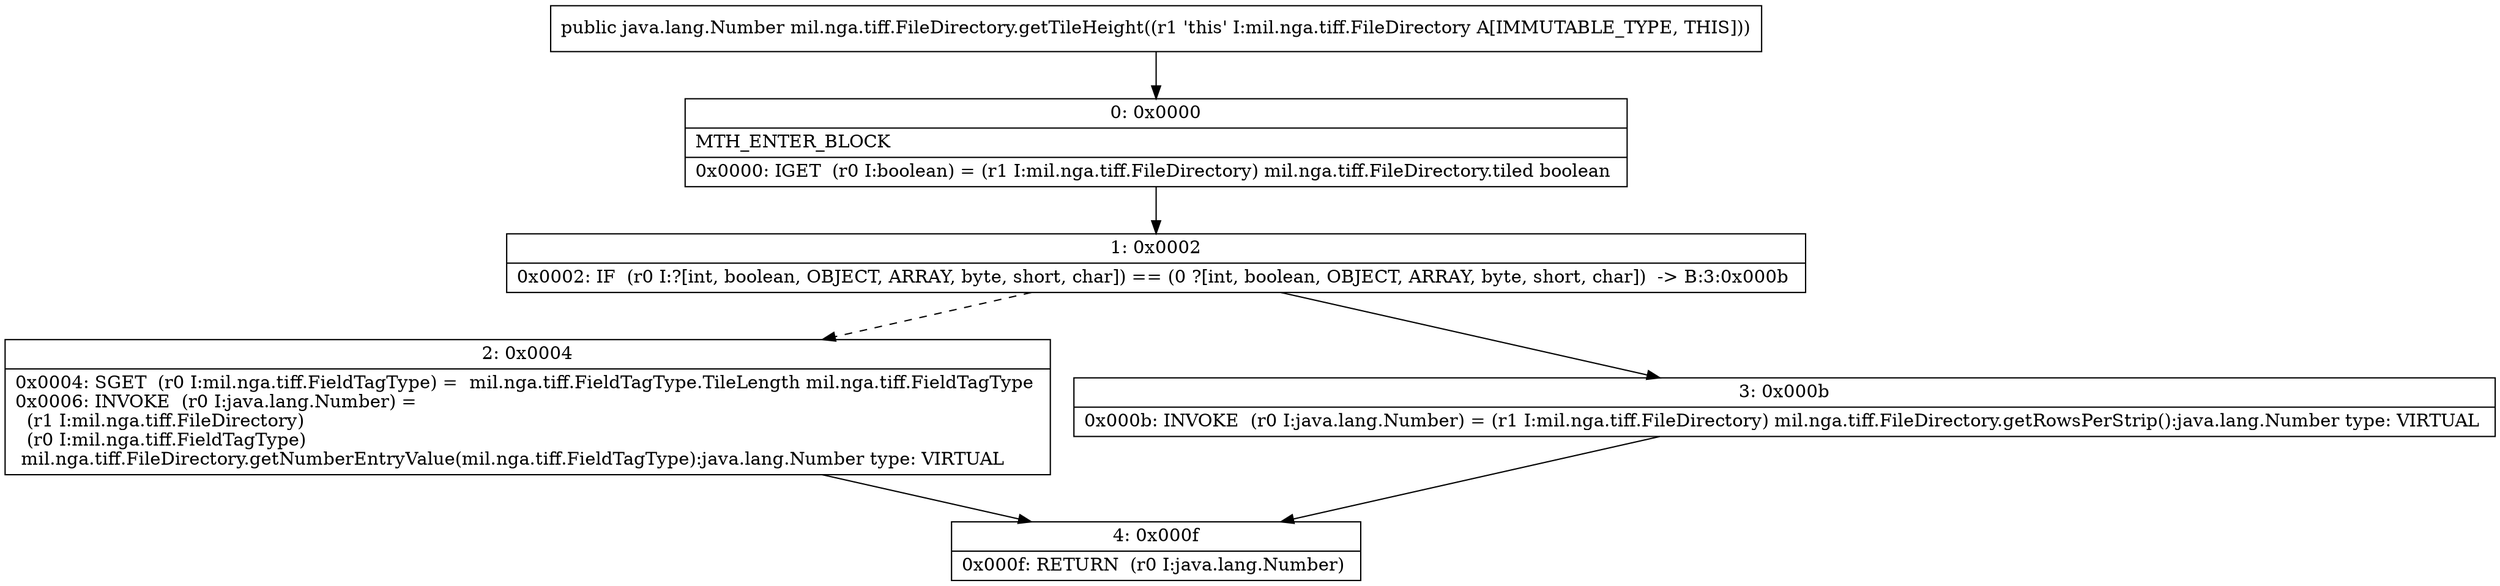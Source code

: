digraph "CFG formil.nga.tiff.FileDirectory.getTileHeight()Ljava\/lang\/Number;" {
Node_0 [shape=record,label="{0\:\ 0x0000|MTH_ENTER_BLOCK\l|0x0000: IGET  (r0 I:boolean) = (r1 I:mil.nga.tiff.FileDirectory) mil.nga.tiff.FileDirectory.tiled boolean \l}"];
Node_1 [shape=record,label="{1\:\ 0x0002|0x0002: IF  (r0 I:?[int, boolean, OBJECT, ARRAY, byte, short, char]) == (0 ?[int, boolean, OBJECT, ARRAY, byte, short, char])  \-\> B:3:0x000b \l}"];
Node_2 [shape=record,label="{2\:\ 0x0004|0x0004: SGET  (r0 I:mil.nga.tiff.FieldTagType) =  mil.nga.tiff.FieldTagType.TileLength mil.nga.tiff.FieldTagType \l0x0006: INVOKE  (r0 I:java.lang.Number) = \l  (r1 I:mil.nga.tiff.FileDirectory)\l  (r0 I:mil.nga.tiff.FieldTagType)\l mil.nga.tiff.FileDirectory.getNumberEntryValue(mil.nga.tiff.FieldTagType):java.lang.Number type: VIRTUAL \l}"];
Node_3 [shape=record,label="{3\:\ 0x000b|0x000b: INVOKE  (r0 I:java.lang.Number) = (r1 I:mil.nga.tiff.FileDirectory) mil.nga.tiff.FileDirectory.getRowsPerStrip():java.lang.Number type: VIRTUAL \l}"];
Node_4 [shape=record,label="{4\:\ 0x000f|0x000f: RETURN  (r0 I:java.lang.Number) \l}"];
MethodNode[shape=record,label="{public java.lang.Number mil.nga.tiff.FileDirectory.getTileHeight((r1 'this' I:mil.nga.tiff.FileDirectory A[IMMUTABLE_TYPE, THIS])) }"];
MethodNode -> Node_0;
Node_0 -> Node_1;
Node_1 -> Node_2[style=dashed];
Node_1 -> Node_3;
Node_2 -> Node_4;
Node_3 -> Node_4;
}

